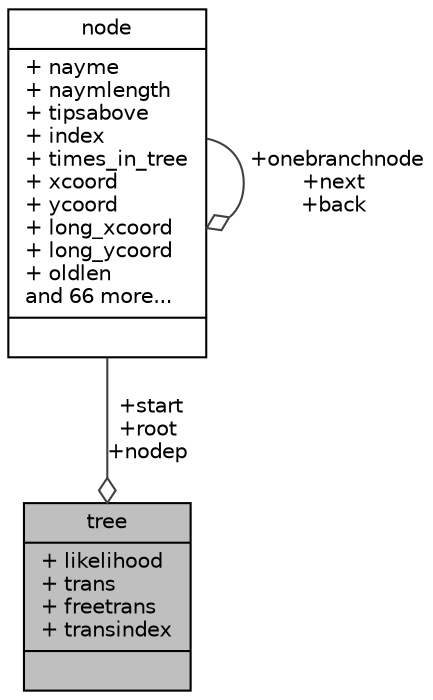digraph "tree"
{
  edge [fontname="Helvetica",fontsize="10",labelfontname="Helvetica",labelfontsize="10"];
  node [fontname="Helvetica",fontsize="10",shape=record];
  Node1 [label="{tree\n|+ likelihood\l+ trans\l+ freetrans\l+ transindex\l|}",height=0.2,width=0.4,color="black", fillcolor="grey75", style="filled", fontcolor="black"];
  Node2 -> Node1 [color="grey25",fontsize="10",style="solid",label=" +start\n+root\n+nodep" ,arrowhead="odiamond",fontname="Helvetica"];
  Node2 [label="{node\n|+ nayme\l+ naymlength\l+ tipsabove\l+ index\l+ times_in_tree\l+ xcoord\l+ ycoord\l+ long_xcoord\l+ long_ycoord\l+ oldlen\land 66 more...\l|}",height=0.2,width=0.4,color="black", fillcolor="white", style="filled",URL="$structnode.html"];
  Node2 -> Node2 [color="grey25",fontsize="10",style="solid",label=" +onebranchnode\n+next\n+back" ,arrowhead="odiamond",fontname="Helvetica"];
}
